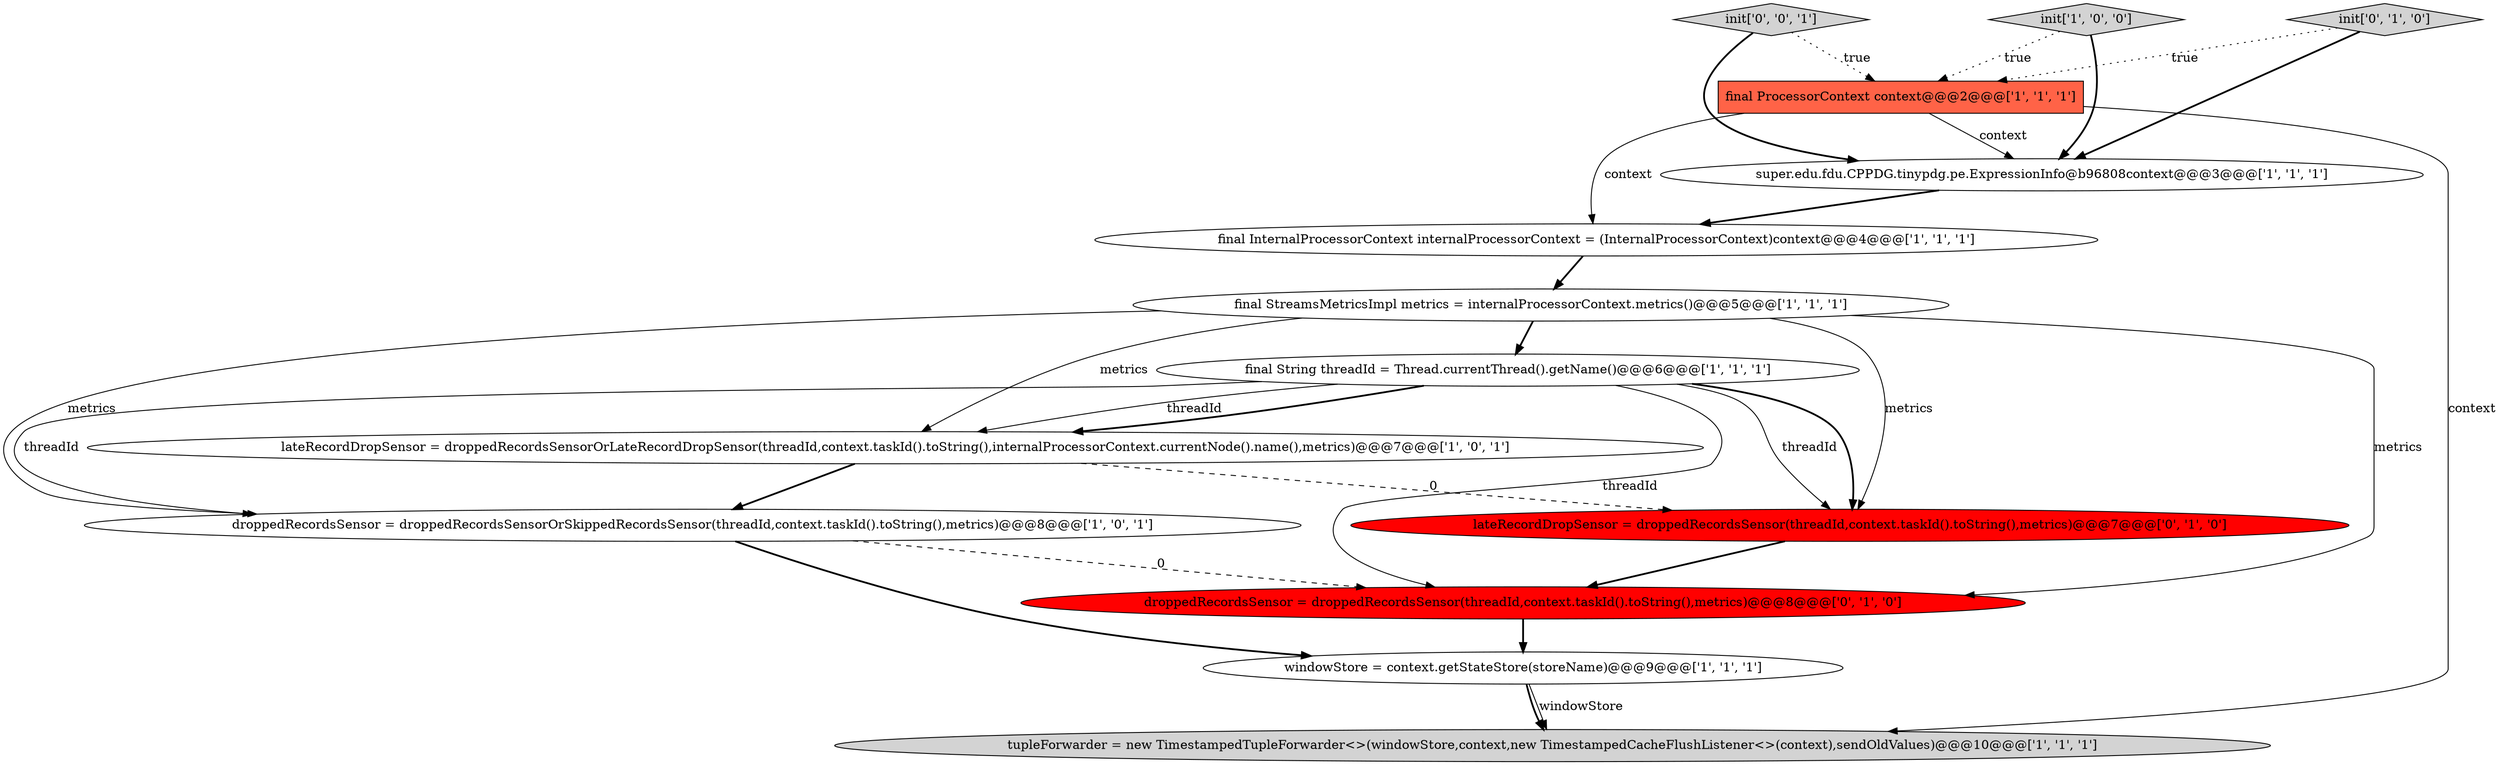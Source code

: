 digraph {
13 [style = filled, label = "init['0', '0', '1']", fillcolor = lightgray, shape = diamond image = "AAA0AAABBB3BBB"];
3 [style = filled, label = "final InternalProcessorContext internalProcessorContext = (InternalProcessorContext)context@@@4@@@['1', '1', '1']", fillcolor = white, shape = ellipse image = "AAA0AAABBB1BBB"];
0 [style = filled, label = "init['1', '0', '0']", fillcolor = lightgray, shape = diamond image = "AAA0AAABBB1BBB"];
8 [style = filled, label = "windowStore = context.getStateStore(storeName)@@@9@@@['1', '1', '1']", fillcolor = white, shape = ellipse image = "AAA0AAABBB1BBB"];
1 [style = filled, label = "final StreamsMetricsImpl metrics = internalProcessorContext.metrics()@@@5@@@['1', '1', '1']", fillcolor = white, shape = ellipse image = "AAA0AAABBB1BBB"];
12 [style = filled, label = "init['0', '1', '0']", fillcolor = lightgray, shape = diamond image = "AAA0AAABBB2BBB"];
4 [style = filled, label = "final String threadId = Thread.currentThread().getName()@@@6@@@['1', '1', '1']", fillcolor = white, shape = ellipse image = "AAA0AAABBB1BBB"];
6 [style = filled, label = "lateRecordDropSensor = droppedRecordsSensorOrLateRecordDropSensor(threadId,context.taskId().toString(),internalProcessorContext.currentNode().name(),metrics)@@@7@@@['1', '0', '1']", fillcolor = white, shape = ellipse image = "AAA0AAABBB1BBB"];
9 [style = filled, label = "tupleForwarder = new TimestampedTupleForwarder<>(windowStore,context,new TimestampedCacheFlushListener<>(context),sendOldValues)@@@10@@@['1', '1', '1']", fillcolor = lightgray, shape = ellipse image = "AAA0AAABBB1BBB"];
10 [style = filled, label = "droppedRecordsSensor = droppedRecordsSensor(threadId,context.taskId().toString(),metrics)@@@8@@@['0', '1', '0']", fillcolor = red, shape = ellipse image = "AAA1AAABBB2BBB"];
5 [style = filled, label = "super.edu.fdu.CPPDG.tinypdg.pe.ExpressionInfo@b96808context@@@3@@@['1', '1', '1']", fillcolor = white, shape = ellipse image = "AAA0AAABBB1BBB"];
7 [style = filled, label = "droppedRecordsSensor = droppedRecordsSensorOrSkippedRecordsSensor(threadId,context.taskId().toString(),metrics)@@@8@@@['1', '0', '1']", fillcolor = white, shape = ellipse image = "AAA0AAABBB1BBB"];
11 [style = filled, label = "lateRecordDropSensor = droppedRecordsSensor(threadId,context.taskId().toString(),metrics)@@@7@@@['0', '1', '0']", fillcolor = red, shape = ellipse image = "AAA1AAABBB2BBB"];
2 [style = filled, label = "final ProcessorContext context@@@2@@@['1', '1', '1']", fillcolor = tomato, shape = box image = "AAA0AAABBB1BBB"];
5->3 [style = bold, label=""];
1->4 [style = bold, label=""];
12->5 [style = bold, label=""];
2->5 [style = solid, label="context"];
3->1 [style = bold, label=""];
4->6 [style = bold, label=""];
6->11 [style = dashed, label="0"];
12->2 [style = dotted, label="true"];
4->11 [style = solid, label="threadId"];
1->7 [style = solid, label="metrics"];
7->8 [style = bold, label=""];
13->2 [style = dotted, label="true"];
4->10 [style = solid, label="threadId"];
1->10 [style = solid, label="metrics"];
10->8 [style = bold, label=""];
11->10 [style = bold, label=""];
2->3 [style = solid, label="context"];
1->11 [style = solid, label="metrics"];
8->9 [style = solid, label="windowStore"];
1->6 [style = solid, label="metrics"];
8->9 [style = bold, label=""];
13->5 [style = bold, label=""];
4->7 [style = solid, label="threadId"];
7->10 [style = dashed, label="0"];
0->2 [style = dotted, label="true"];
6->7 [style = bold, label=""];
4->11 [style = bold, label=""];
2->9 [style = solid, label="context"];
4->6 [style = solid, label="threadId"];
0->5 [style = bold, label=""];
}
